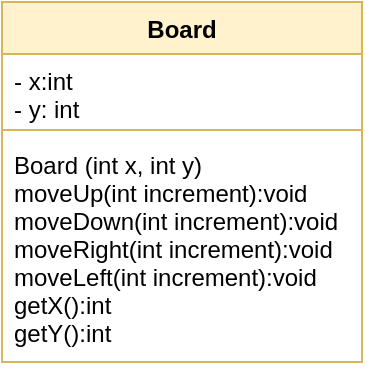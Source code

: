 <mxfile version="20.8.16" type="device"><diagram name="Página-1" id="GXH_upCK7TG6K3Qa-1zI"><mxGraphModel dx="880" dy="532" grid="1" gridSize="10" guides="1" tooltips="1" connect="1" arrows="1" fold="1" page="1" pageScale="1" pageWidth="827" pageHeight="1169" math="0" shadow="0"><root><mxCell id="0"/><mxCell id="1" parent="0"/><mxCell id="xduGCMejDk_3TcDzNjA3-2" value="Board" style="swimlane;fontStyle=1;align=center;verticalAlign=top;childLayout=stackLayout;horizontal=1;startSize=26;horizontalStack=0;resizeParent=1;resizeParentMax=0;resizeLast=0;collapsible=1;marginBottom=0;fillColor=#fff2cc;strokeColor=#d6b656;" vertex="1" parent="1"><mxGeometry x="330" y="230" width="180" height="180" as="geometry"/></mxCell><mxCell id="xduGCMejDk_3TcDzNjA3-3" value="- x:int&#10;- y: int" style="text;strokeColor=none;fillColor=none;align=left;verticalAlign=top;spacingLeft=4;spacingRight=4;overflow=hidden;rotatable=0;points=[[0,0.5],[1,0.5]];portConstraint=eastwest;" vertex="1" parent="xduGCMejDk_3TcDzNjA3-2"><mxGeometry y="26" width="180" height="34" as="geometry"/></mxCell><mxCell id="xduGCMejDk_3TcDzNjA3-4" value="" style="line;strokeWidth=1;fillColor=none;align=left;verticalAlign=middle;spacingTop=-1;spacingLeft=3;spacingRight=3;rotatable=0;labelPosition=right;points=[];portConstraint=eastwest;strokeColor=inherit;" vertex="1" parent="xduGCMejDk_3TcDzNjA3-2"><mxGeometry y="60" width="180" height="8" as="geometry"/></mxCell><mxCell id="xduGCMejDk_3TcDzNjA3-5" value="Board (int x, int y)&#10;moveUp(int increment):void&#10;moveDown(int increment):void&#10;moveRight(int increment):void&#10;moveLeft(int increment):void&#10;getX():int&#10;getY():int" style="text;strokeColor=none;fillColor=none;align=left;verticalAlign=top;spacingLeft=4;spacingRight=4;overflow=hidden;rotatable=0;points=[[0,0.5],[1,0.5]];portConstraint=eastwest;" vertex="1" parent="xduGCMejDk_3TcDzNjA3-2"><mxGeometry y="68" width="180" height="112" as="geometry"/></mxCell></root></mxGraphModel></diagram></mxfile>